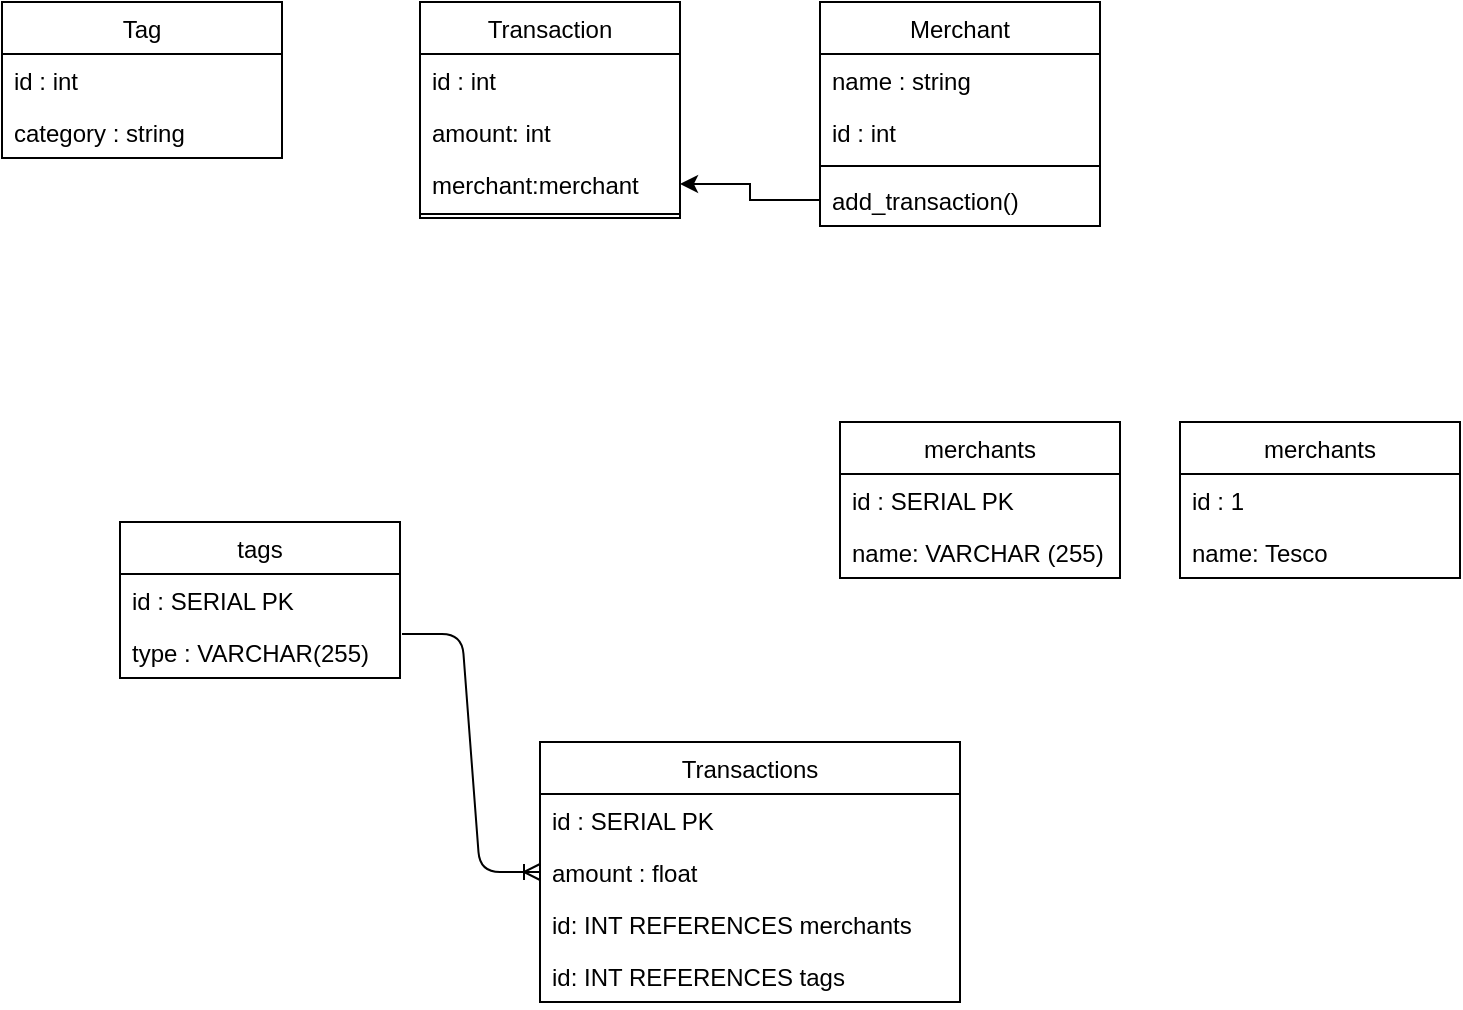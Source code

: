 <mxfile version="13.9.9" type="device"><diagram id="yJKHDSVkAO9KCMNfU3FI" name="Page-1"><mxGraphModel dx="946" dy="624" grid="1" gridSize="10" guides="1" tooltips="1" connect="1" arrows="1" fold="1" page="1" pageScale="1" pageWidth="827" pageHeight="1169" math="0" shadow="0"><root><mxCell id="0"/><mxCell id="1" parent="0"/><mxCell id="50fEvQJiQuR60EGH3F6J-11" value="Tag" style="swimlane;fontStyle=0;childLayout=stackLayout;horizontal=1;startSize=26;fillColor=none;horizontalStack=0;resizeParent=1;resizeParentMax=0;resizeLast=0;collapsible=1;marginBottom=0;" parent="1" vertex="1"><mxGeometry x="61" y="50" width="140" height="78" as="geometry"/></mxCell><mxCell id="50fEvQJiQuR60EGH3F6J-13" value="id : int" style="text;strokeColor=none;fillColor=none;align=left;verticalAlign=top;spacingLeft=4;spacingRight=4;overflow=hidden;rotatable=0;points=[[0,0.5],[1,0.5]];portConstraint=eastwest;" parent="50fEvQJiQuR60EGH3F6J-11" vertex="1"><mxGeometry y="26" width="140" height="26" as="geometry"/></mxCell><mxCell id="50fEvQJiQuR60EGH3F6J-14" value="category : string" style="text;strokeColor=none;fillColor=none;align=left;verticalAlign=top;spacingLeft=4;spacingRight=4;overflow=hidden;rotatable=0;points=[[0,0.5],[1,0.5]];portConstraint=eastwest;" parent="50fEvQJiQuR60EGH3F6J-11" vertex="1"><mxGeometry y="52" width="140" height="26" as="geometry"/></mxCell><mxCell id="50fEvQJiQuR60EGH3F6J-5" value="Merchant" style="swimlane;fontStyle=0;childLayout=stackLayout;horizontal=1;startSize=26;fillColor=none;horizontalStack=0;resizeParent=1;resizeParentMax=0;resizeLast=0;collapsible=1;marginBottom=0;" parent="1" vertex="1"><mxGeometry x="470" y="50" width="140" height="112" as="geometry"/></mxCell><mxCell id="50fEvQJiQuR60EGH3F6J-6" value="name : string" style="text;strokeColor=none;fillColor=none;align=left;verticalAlign=top;spacingLeft=4;spacingRight=4;overflow=hidden;rotatable=0;points=[[0,0.5],[1,0.5]];portConstraint=eastwest;" parent="50fEvQJiQuR60EGH3F6J-5" vertex="1"><mxGeometry y="26" width="140" height="26" as="geometry"/></mxCell><mxCell id="50fEvQJiQuR60EGH3F6J-7" value="id : int" style="text;strokeColor=none;fillColor=none;align=left;verticalAlign=top;spacingLeft=4;spacingRight=4;overflow=hidden;rotatable=0;points=[[0,0.5],[1,0.5]];portConstraint=eastwest;" parent="50fEvQJiQuR60EGH3F6J-5" vertex="1"><mxGeometry y="52" width="140" height="26" as="geometry"/></mxCell><mxCell id="FaIZGXl4l22epnr9Snt7-29" value="" style="line;strokeWidth=1;fillColor=none;align=left;verticalAlign=middle;spacingTop=-1;spacingLeft=3;spacingRight=3;rotatable=0;labelPosition=right;points=[];portConstraint=eastwest;" parent="50fEvQJiQuR60EGH3F6J-5" vertex="1"><mxGeometry y="78" width="140" height="8" as="geometry"/></mxCell><mxCell id="FaIZGXl4l22epnr9Snt7-28" value="add_transaction()" style="text;strokeColor=none;fillColor=none;align=left;verticalAlign=top;spacingLeft=4;spacingRight=4;overflow=hidden;rotatable=0;points=[[0,0.5],[1,0.5]];portConstraint=eastwest;" parent="50fEvQJiQuR60EGH3F6J-5" vertex="1"><mxGeometry y="86" width="140" height="26" as="geometry"/></mxCell><mxCell id="FaIZGXl4l22epnr9Snt7-7" value="Transaction" style="swimlane;fontStyle=0;childLayout=stackLayout;horizontal=1;startSize=26;fillColor=none;horizontalStack=0;resizeParent=1;resizeParentMax=0;resizeLast=0;collapsible=1;marginBottom=0;" parent="1" vertex="1"><mxGeometry x="270" y="50" width="130" height="108" as="geometry"/></mxCell><mxCell id="FaIZGXl4l22epnr9Snt7-8" value="id : int" style="text;strokeColor=none;fillColor=none;align=left;verticalAlign=top;spacingLeft=4;spacingRight=4;overflow=hidden;rotatable=0;points=[[0,0.5],[1,0.5]];portConstraint=eastwest;" parent="FaIZGXl4l22epnr9Snt7-7" vertex="1"><mxGeometry y="26" width="130" height="26" as="geometry"/></mxCell><mxCell id="9yGDzq7kWgj9BAp2nO-S-9" value="amount: int" style="text;strokeColor=none;fillColor=none;align=left;verticalAlign=top;spacingLeft=4;spacingRight=4;overflow=hidden;rotatable=0;points=[[0,0.5],[1,0.5]];portConstraint=eastwest;" parent="FaIZGXl4l22epnr9Snt7-7" vertex="1"><mxGeometry y="52" width="130" height="26" as="geometry"/></mxCell><mxCell id="9yGDzq7kWgj9BAp2nO-S-10" value="merchant:merchant" style="text;strokeColor=none;fillColor=none;align=left;verticalAlign=top;spacingLeft=4;spacingRight=4;overflow=hidden;rotatable=0;points=[[0,0.5],[1,0.5]];portConstraint=eastwest;" parent="FaIZGXl4l22epnr9Snt7-7" vertex="1"><mxGeometry y="78" width="130" height="26" as="geometry"/></mxCell><mxCell id="FaIZGXl4l22epnr9Snt7-26" value="" style="line;strokeWidth=1;fillColor=none;align=left;verticalAlign=middle;spacingTop=-1;spacingLeft=3;spacingRight=3;rotatable=0;labelPosition=right;points=[];portConstraint=eastwest;" parent="FaIZGXl4l22epnr9Snt7-7" vertex="1"><mxGeometry y="104" width="130" height="4" as="geometry"/></mxCell><mxCell id="FaIZGXl4l22epnr9Snt7-1" value="Transactions" style="swimlane;fontStyle=0;childLayout=stackLayout;horizontal=1;startSize=26;fillColor=none;horizontalStack=0;resizeParent=1;resizeParentMax=0;resizeLast=0;collapsible=1;marginBottom=0;" parent="1" vertex="1"><mxGeometry x="330" y="420" width="210" height="130" as="geometry"/></mxCell><mxCell id="FaIZGXl4l22epnr9Snt7-2" value="id : SERIAL PK" style="text;strokeColor=none;fillColor=none;align=left;verticalAlign=top;spacingLeft=4;spacingRight=4;overflow=hidden;rotatable=0;points=[[0,0.5],[1,0.5]];portConstraint=eastwest;" parent="FaIZGXl4l22epnr9Snt7-1" vertex="1"><mxGeometry y="26" width="210" height="26" as="geometry"/></mxCell><mxCell id="FaIZGXl4l22epnr9Snt7-3" value="amount : float" style="text;strokeColor=none;fillColor=none;align=left;verticalAlign=top;spacingLeft=4;spacingRight=4;overflow=hidden;rotatable=0;points=[[0,0.5],[1,0.5]];portConstraint=eastwest;" parent="FaIZGXl4l22epnr9Snt7-1" vertex="1"><mxGeometry y="52" width="210" height="26" as="geometry"/></mxCell><mxCell id="9yGDzq7kWgj9BAp2nO-S-6" value="id: INT REFERENCES merchants" style="text;strokeColor=none;fillColor=none;align=left;verticalAlign=top;spacingLeft=4;spacingRight=4;overflow=hidden;rotatable=0;points=[[0,0.5],[1,0.5]];portConstraint=eastwest;" parent="FaIZGXl4l22epnr9Snt7-1" vertex="1"><mxGeometry y="78" width="210" height="26" as="geometry"/></mxCell><mxCell id="9yGDzq7kWgj9BAp2nO-S-5" value="id: INT REFERENCES tags" style="text;strokeColor=none;fillColor=none;align=left;verticalAlign=top;spacingLeft=4;spacingRight=4;overflow=hidden;rotatable=0;points=[[0,0.5],[1,0.5]];portConstraint=eastwest;" parent="FaIZGXl4l22epnr9Snt7-1" vertex="1"><mxGeometry y="104" width="210" height="26" as="geometry"/></mxCell><mxCell id="9yGDzq7kWgj9BAp2nO-S-8" value="" style="edgeStyle=entityRelationEdgeStyle;fontSize=12;html=1;endArrow=ERoneToMany;exitX=1.007;exitY=0.154;exitDx=0;exitDy=0;exitPerimeter=0;entryX=0;entryY=0.5;entryDx=0;entryDy=0;" parent="1" source="50fEvQJiQuR60EGH3F6J-28" target="FaIZGXl4l22epnr9Snt7-3" edge="1"><mxGeometry width="100" height="100" relative="1" as="geometry"><mxPoint x="149" y="550" as="sourcePoint"/><mxPoint x="249" y="450" as="targetPoint"/></mxGeometry></mxCell><mxCell id="50fEvQJiQuR60EGH3F6J-25" value="tags" style="swimlane;fontStyle=0;childLayout=stackLayout;horizontal=1;startSize=26;fillColor=none;horizontalStack=0;resizeParent=1;resizeParentMax=0;resizeLast=0;collapsible=1;marginBottom=0;" parent="1" vertex="1"><mxGeometry x="120" y="310" width="140" height="78" as="geometry"/></mxCell><mxCell id="50fEvQJiQuR60EGH3F6J-26" value="id : SERIAL PK" style="text;strokeColor=none;fillColor=none;align=left;verticalAlign=top;spacingLeft=4;spacingRight=4;overflow=hidden;rotatable=0;points=[[0,0.5],[1,0.5]];portConstraint=eastwest;" parent="50fEvQJiQuR60EGH3F6J-25" vertex="1"><mxGeometry y="26" width="140" height="26" as="geometry"/></mxCell><mxCell id="50fEvQJiQuR60EGH3F6J-28" value="type : VARCHAR(255)" style="text;strokeColor=none;fillColor=none;align=left;verticalAlign=top;spacingLeft=4;spacingRight=4;overflow=hidden;rotatable=0;points=[[0,0.5],[1,0.5]];portConstraint=eastwest;" parent="50fEvQJiQuR60EGH3F6J-25" vertex="1"><mxGeometry y="52" width="140" height="26" as="geometry"/></mxCell><mxCell id="50fEvQJiQuR60EGH3F6J-29" value="merchants" style="swimlane;fontStyle=0;childLayout=stackLayout;horizontal=1;startSize=26;fillColor=none;horizontalStack=0;resizeParent=1;resizeParentMax=0;resizeLast=0;collapsible=1;marginBottom=0;" parent="1" vertex="1"><mxGeometry x="480" y="260" width="140" height="78" as="geometry"/></mxCell><mxCell id="50fEvQJiQuR60EGH3F6J-30" value="id : SERIAL PK" style="text;strokeColor=none;fillColor=none;align=left;verticalAlign=top;spacingLeft=4;spacingRight=4;overflow=hidden;rotatable=0;points=[[0,0.5],[1,0.5]];portConstraint=eastwest;" parent="50fEvQJiQuR60EGH3F6J-29" vertex="1"><mxGeometry y="26" width="140" height="26" as="geometry"/></mxCell><mxCell id="50fEvQJiQuR60EGH3F6J-32" value="name: VARCHAR (255)" style="text;strokeColor=none;fillColor=none;align=left;verticalAlign=top;spacingLeft=4;spacingRight=4;overflow=hidden;rotatable=0;points=[[0,0.5],[1,0.5]];portConstraint=eastwest;" parent="50fEvQJiQuR60EGH3F6J-29" vertex="1"><mxGeometry y="52" width="140" height="26" as="geometry"/></mxCell><mxCell id="D9UtQNpc0oiUWBgG0Zjq-3" value="merchants" style="swimlane;fontStyle=0;childLayout=stackLayout;horizontal=1;startSize=26;fillColor=none;horizontalStack=0;resizeParent=1;resizeParentMax=0;resizeLast=0;collapsible=1;marginBottom=0;" parent="1" vertex="1"><mxGeometry x="650" y="260" width="140" height="78" as="geometry"/></mxCell><mxCell id="D9UtQNpc0oiUWBgG0Zjq-4" value="id : 1" style="text;strokeColor=none;fillColor=none;align=left;verticalAlign=top;spacingLeft=4;spacingRight=4;overflow=hidden;rotatable=0;points=[[0,0.5],[1,0.5]];portConstraint=eastwest;" parent="D9UtQNpc0oiUWBgG0Zjq-3" vertex="1"><mxGeometry y="26" width="140" height="26" as="geometry"/></mxCell><mxCell id="D9UtQNpc0oiUWBgG0Zjq-5" value="name: Tesco" style="text;strokeColor=none;fillColor=none;align=left;verticalAlign=top;spacingLeft=4;spacingRight=4;overflow=hidden;rotatable=0;points=[[0,0.5],[1,0.5]];portConstraint=eastwest;" parent="D9UtQNpc0oiUWBgG0Zjq-3" vertex="1"><mxGeometry y="52" width="140" height="26" as="geometry"/></mxCell><mxCell id="hIlyaInvaM7wfaufjt44-2" style="edgeStyle=orthogonalEdgeStyle;rounded=0;orthogonalLoop=1;jettySize=auto;html=1;" edge="1" parent="1" source="FaIZGXl4l22epnr9Snt7-28" target="9yGDzq7kWgj9BAp2nO-S-10"><mxGeometry relative="1" as="geometry"/></mxCell></root></mxGraphModel></diagram></mxfile>